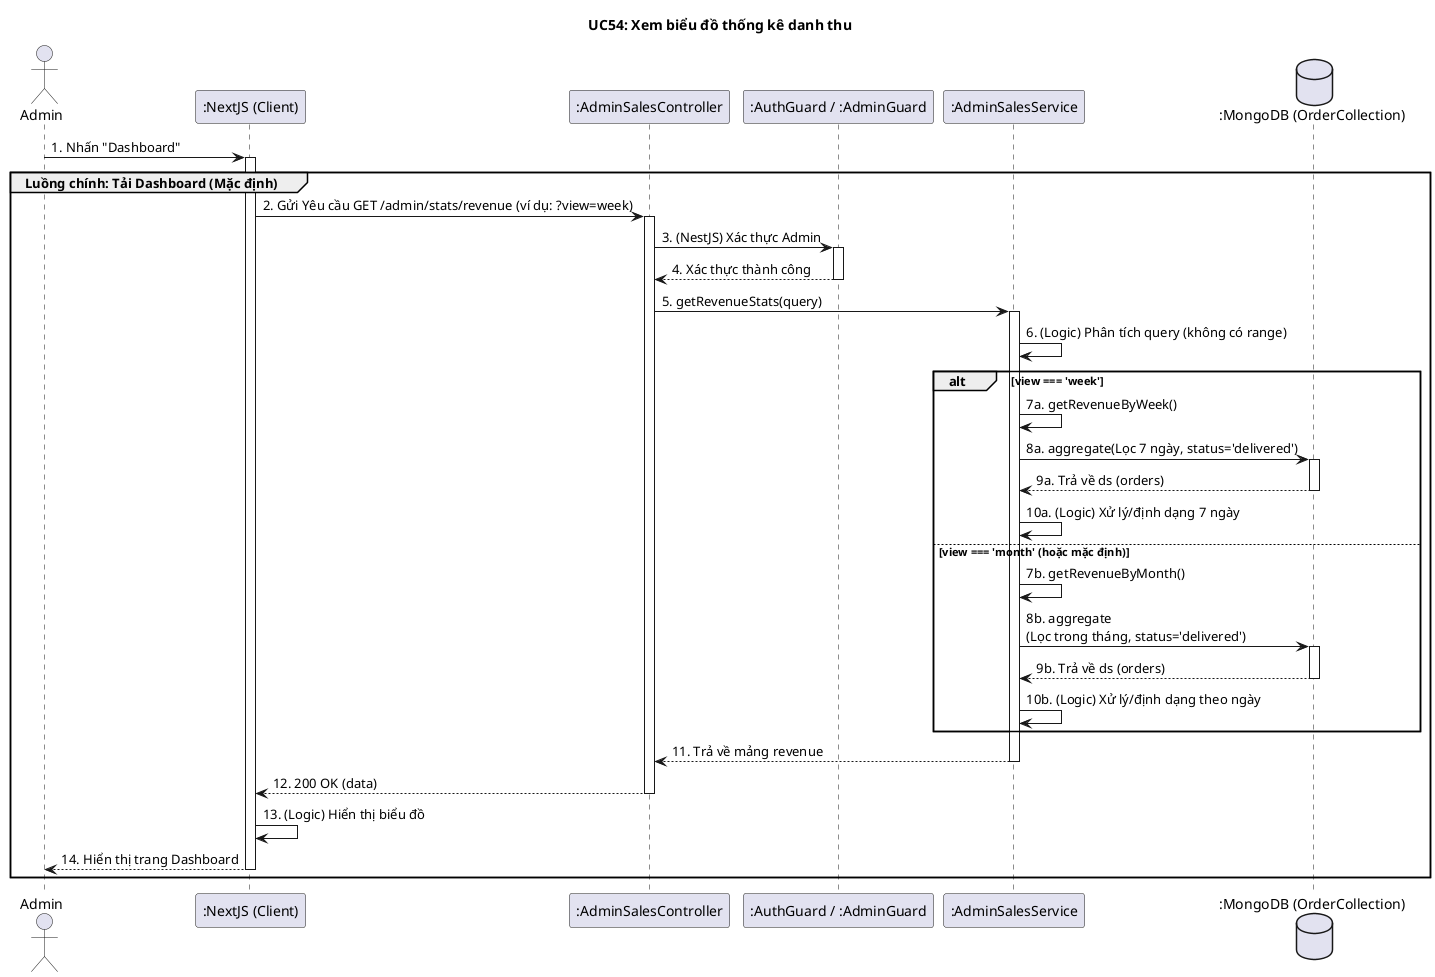 @startuml
title UC54: Xem biểu đồ thống kê danh thu

actor Admin
participant ":NextJS (Client)" as Client
participant ":AdminSalesController" as Controller
participant ":AuthGuard / :AdminGuard" as Guards
participant ":AdminSalesService" as Service
database ":MongoDB (OrderCollection)" as DB

Admin -> Client: 1. Nhấn "Dashboard"
activate Client

group Luồng chính: Tải Dashboard (Mặc định)

    Client -> Controller: 2. Gửi Yêu cầu GET /admin/stats/revenue (ví dụ: ?view=week)
    activate Controller
    
    Controller -> Guards: 3. (NestJS) Xác thực Admin
    activate Guards
    Guards --> Controller: 4. Xác thực thành công
    deactivate Guards
    
    Controller -> Service: 5. getRevenueStats(query)
    activate Service
    
    Service -> Service: 6. (Logic) Phân tích query (không có range)
    
    alt view === 'week'
        Service -> Service: 7a. getRevenueByWeek()
        Service -> DB: 8a. aggregate(Lọc 7 ngày, status='delivered')
        activate DB
        DB --> Service: 9a. Trả về ds (orders)
        deactivate DB
        Service -> Service: 10a. (Logic) Xử lý/định dạng 7 ngày
    else view === 'month' (hoặc mặc định)
        Service -> Service: 7b. getRevenueByMonth()
        Service -> DB: 8b. aggregate\n(Lọc trong tháng, status='delivered')
        activate DB
        DB --> Service: 9b. Trả về ds (orders)
        deactivate DB
        Service -> Service: 10b. (Logic) Xử lý/định dạng theo ngày
    end
    
    Service --> Controller: 11. Trả về mảng revenue
    deactivate Service
    
    Controller --> Client: 12. 200 OK (data)
    deactivate Controller
    
    Client -> Client: 13. (Logic) Hiển thị biểu đồ
    Client --> Admin: 14. Hiển thị trang Dashboard
    deactivate Client

end

@enduml